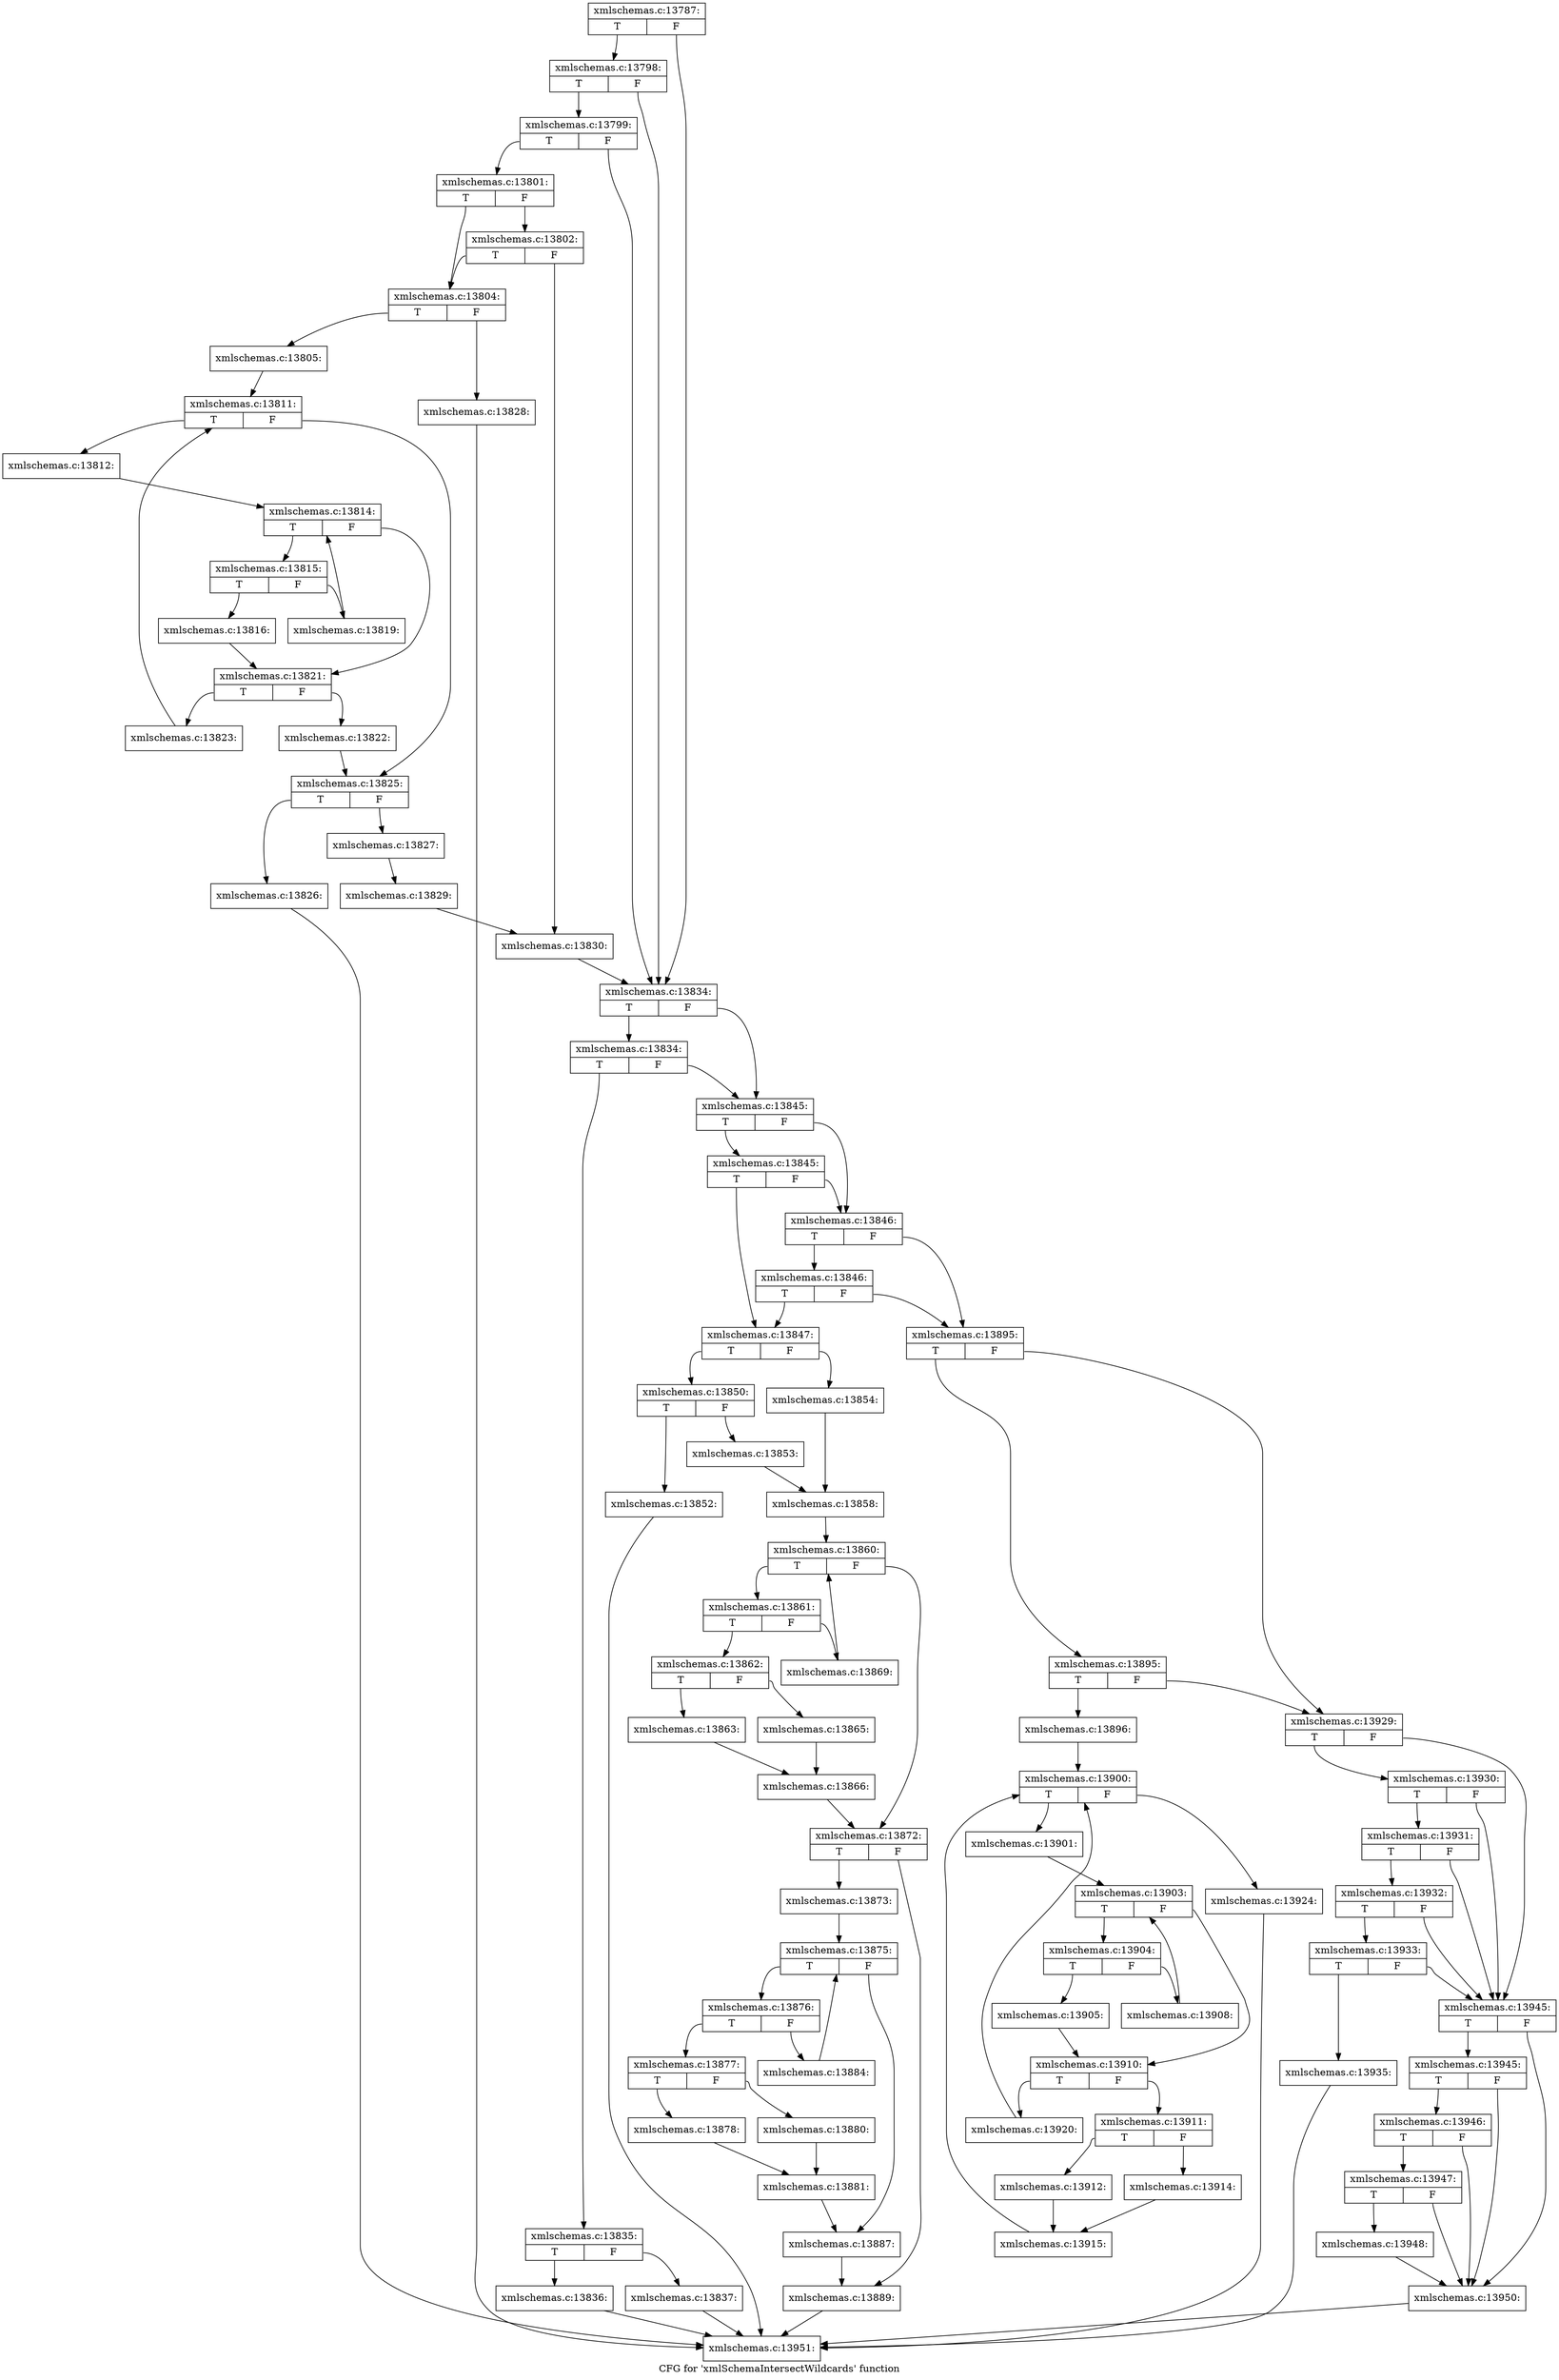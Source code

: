 digraph "CFG for 'xmlSchemaIntersectWildcards' function" {
	label="CFG for 'xmlSchemaIntersectWildcards' function";

	Node0x5105220 [shape=record,label="{xmlschemas.c:13787:|{<s0>T|<s1>F}}"];
	Node0x5105220:s0 -> Node0x5106ae0;
	Node0x5105220:s1 -> Node0x5106a10;
	Node0x5106ae0 [shape=record,label="{xmlschemas.c:13798:|{<s0>T|<s1>F}}"];
	Node0x5106ae0:s0 -> Node0x5106a60;
	Node0x5106ae0:s1 -> Node0x5106a10;
	Node0x5106a60 [shape=record,label="{xmlschemas.c:13799:|{<s0>T|<s1>F}}"];
	Node0x5106a60:s0 -> Node0x51069c0;
	Node0x5106a60:s1 -> Node0x5106a10;
	Node0x51069c0 [shape=record,label="{xmlschemas.c:13801:|{<s0>T|<s1>F}}"];
	Node0x51069c0:s0 -> Node0x51080d0;
	Node0x51069c0:s1 -> Node0x5108170;
	Node0x5108170 [shape=record,label="{xmlschemas.c:13802:|{<s0>T|<s1>F}}"];
	Node0x5108170:s0 -> Node0x51080d0;
	Node0x5108170:s1 -> Node0x5108120;
	Node0x51080d0 [shape=record,label="{xmlschemas.c:13804:|{<s0>T|<s1>F}}"];
	Node0x51080d0:s0 -> Node0x5108d50;
	Node0x51080d0:s1 -> Node0x5108df0;
	Node0x5108d50 [shape=record,label="{xmlschemas.c:13805:}"];
	Node0x5108d50 -> Node0x51097d0;
	Node0x51097d0 [shape=record,label="{xmlschemas.c:13811:|{<s0>T|<s1>F}}"];
	Node0x51097d0:s0 -> Node0x5109bc0;
	Node0x51097d0:s1 -> Node0x51099f0;
	Node0x5109bc0 [shape=record,label="{xmlschemas.c:13812:}"];
	Node0x5109bc0 -> Node0x5109fe0;
	Node0x5109fe0 [shape=record,label="{xmlschemas.c:13814:|{<s0>T|<s1>F}}"];
	Node0x5109fe0:s0 -> Node0x510a3d0;
	Node0x5109fe0:s1 -> Node0x510a200;
	Node0x510a3d0 [shape=record,label="{xmlschemas.c:13815:|{<s0>T|<s1>F}}"];
	Node0x510a3d0:s0 -> Node0x510a590;
	Node0x510a3d0:s1 -> Node0x510a5e0;
	Node0x510a590 [shape=record,label="{xmlschemas.c:13816:}"];
	Node0x510a590 -> Node0x510a200;
	Node0x510a5e0 [shape=record,label="{xmlschemas.c:13819:}"];
	Node0x510a5e0 -> Node0x5109fe0;
	Node0x510a200 [shape=record,label="{xmlschemas.c:13821:|{<s0>T|<s1>F}}"];
	Node0x510a200:s0 -> Node0x510b0d0;
	Node0x510a200:s1 -> Node0x510b080;
	Node0x510b080 [shape=record,label="{xmlschemas.c:13822:}"];
	Node0x510b080 -> Node0x51099f0;
	Node0x510b0d0 [shape=record,label="{xmlschemas.c:13823:}"];
	Node0x510b0d0 -> Node0x51097d0;
	Node0x51099f0 [shape=record,label="{xmlschemas.c:13825:|{<s0>T|<s1>F}}"];
	Node0x51099f0:s0 -> Node0x510b750;
	Node0x51099f0:s1 -> Node0x510b7a0;
	Node0x510b750 [shape=record,label="{xmlschemas.c:13826:}"];
	Node0x510b750 -> Node0x5105cd0;
	Node0x510b7a0 [shape=record,label="{xmlschemas.c:13827:}"];
	Node0x510b7a0 -> Node0x5108da0;
	Node0x5108df0 [shape=record,label="{xmlschemas.c:13828:}"];
	Node0x5108df0 -> Node0x5105cd0;
	Node0x5108da0 [shape=record,label="{xmlschemas.c:13829:}"];
	Node0x5108da0 -> Node0x5108120;
	Node0x5108120 [shape=record,label="{xmlschemas.c:13830:}"];
	Node0x5108120 -> Node0x5106a10;
	Node0x5106a10 [shape=record,label="{xmlschemas.c:13834:|{<s0>T|<s1>F}}"];
	Node0x5106a10:s0 -> Node0x510c0e0;
	Node0x5106a10:s1 -> Node0x510c090;
	Node0x510c0e0 [shape=record,label="{xmlschemas.c:13834:|{<s0>T|<s1>F}}"];
	Node0x510c0e0:s0 -> Node0x510c040;
	Node0x510c0e0:s1 -> Node0x510c090;
	Node0x510c040 [shape=record,label="{xmlschemas.c:13835:|{<s0>T|<s1>F}}"];
	Node0x510c040:s0 -> Node0x510ca30;
	Node0x510c040:s1 -> Node0x510ca80;
	Node0x510ca30 [shape=record,label="{xmlschemas.c:13836:}"];
	Node0x510ca30 -> Node0x5105cd0;
	Node0x510ca80 [shape=record,label="{xmlschemas.c:13837:}"];
	Node0x510ca80 -> Node0x5105cd0;
	Node0x510c090 [shape=record,label="{xmlschemas.c:13845:|{<s0>T|<s1>F}}"];
	Node0x510c090:s0 -> Node0x510d4d0;
	Node0x510c090:s1 -> Node0x510d450;
	Node0x510d4d0 [shape=record,label="{xmlschemas.c:13845:|{<s0>T|<s1>F}}"];
	Node0x510d4d0:s0 -> Node0x510d3b0;
	Node0x510d4d0:s1 -> Node0x510d450;
	Node0x510d450 [shape=record,label="{xmlschemas.c:13846:|{<s0>T|<s1>F}}"];
	Node0x510d450:s0 -> Node0x510dc40;
	Node0x510d450:s1 -> Node0x510d400;
	Node0x510dc40 [shape=record,label="{xmlschemas.c:13846:|{<s0>T|<s1>F}}"];
	Node0x510dc40:s0 -> Node0x510d3b0;
	Node0x510dc40:s1 -> Node0x510d400;
	Node0x510d3b0 [shape=record,label="{xmlschemas.c:13847:|{<s0>T|<s1>F}}"];
	Node0x510d3b0:s0 -> Node0x510e6d0;
	Node0x510d3b0:s1 -> Node0x510e770;
	Node0x510e6d0 [shape=record,label="{xmlschemas.c:13850:|{<s0>T|<s1>F}}"];
	Node0x510e6d0:s0 -> Node0x510ef70;
	Node0x510e6d0:s1 -> Node0x510efc0;
	Node0x510ef70 [shape=record,label="{xmlschemas.c:13852:}"];
	Node0x510ef70 -> Node0x5105cd0;
	Node0x510efc0 [shape=record,label="{xmlschemas.c:13853:}"];
	Node0x510efc0 -> Node0x510e720;
	Node0x510e770 [shape=record,label="{xmlschemas.c:13854:}"];
	Node0x510e770 -> Node0x510e720;
	Node0x510e720 [shape=record,label="{xmlschemas.c:13858:}"];
	Node0x510e720 -> Node0x510ff20;
	Node0x510ff20 [shape=record,label="{xmlschemas.c:13860:|{<s0>T|<s1>F}}"];
	Node0x510ff20:s0 -> Node0x5110310;
	Node0x510ff20:s1 -> Node0x5110140;
	Node0x5110310 [shape=record,label="{xmlschemas.c:13861:|{<s0>T|<s1>F}}"];
	Node0x5110310:s0 -> Node0x51104d0;
	Node0x5110310:s1 -> Node0x5110520;
	Node0x51104d0 [shape=record,label="{xmlschemas.c:13862:|{<s0>T|<s1>F}}"];
	Node0x51104d0:s0 -> Node0x5110930;
	Node0x51104d0:s1 -> Node0x51109d0;
	Node0x5110930 [shape=record,label="{xmlschemas.c:13863:}"];
	Node0x5110930 -> Node0x5110980;
	Node0x51109d0 [shape=record,label="{xmlschemas.c:13865:}"];
	Node0x51109d0 -> Node0x5110980;
	Node0x5110980 [shape=record,label="{xmlschemas.c:13866:}"];
	Node0x5110980 -> Node0x5110140;
	Node0x5110520 [shape=record,label="{xmlschemas.c:13869:}"];
	Node0x5110520 -> Node0x510ff20;
	Node0x5110140 [shape=record,label="{xmlschemas.c:13872:|{<s0>T|<s1>F}}"];
	Node0x5110140:s0 -> Node0x5111cc0;
	Node0x5110140:s1 -> Node0x5111d10;
	Node0x5111cc0 [shape=record,label="{xmlschemas.c:13873:}"];
	Node0x5111cc0 -> Node0x51123b0;
	Node0x51123b0 [shape=record,label="{xmlschemas.c:13875:|{<s0>T|<s1>F}}"];
	Node0x51123b0:s0 -> Node0x51127a0;
	Node0x51123b0:s1 -> Node0x51125d0;
	Node0x51127a0 [shape=record,label="{xmlschemas.c:13876:|{<s0>T|<s1>F}}"];
	Node0x51127a0:s0 -> Node0x5112960;
	Node0x51127a0:s1 -> Node0x51129b0;
	Node0x5112960 [shape=record,label="{xmlschemas.c:13877:|{<s0>T|<s1>F}}"];
	Node0x5112960:s0 -> Node0x5112e20;
	Node0x5112960:s1 -> Node0x5112ec0;
	Node0x5112e20 [shape=record,label="{xmlschemas.c:13878:}"];
	Node0x5112e20 -> Node0x5112e70;
	Node0x5112ec0 [shape=record,label="{xmlschemas.c:13880:}"];
	Node0x5112ec0 -> Node0x5112e70;
	Node0x5112e70 [shape=record,label="{xmlschemas.c:13881:}"];
	Node0x5112e70 -> Node0x51125d0;
	Node0x51129b0 [shape=record,label="{xmlschemas.c:13884:}"];
	Node0x51129b0 -> Node0x51123b0;
	Node0x51125d0 [shape=record,label="{xmlschemas.c:13887:}"];
	Node0x51125d0 -> Node0x5111d10;
	Node0x5111d10 [shape=record,label="{xmlschemas.c:13889:}"];
	Node0x5111d10 -> Node0x5105cd0;
	Node0x510d400 [shape=record,label="{xmlschemas.c:13895:|{<s0>T|<s1>F}}"];
	Node0x510d400:s0 -> Node0x5114570;
	Node0x510d400:s1 -> Node0x5114520;
	Node0x5114570 [shape=record,label="{xmlschemas.c:13895:|{<s0>T|<s1>F}}"];
	Node0x5114570:s0 -> Node0x51144d0;
	Node0x5114570:s1 -> Node0x5114520;
	Node0x51144d0 [shape=record,label="{xmlschemas.c:13896:}"];
	Node0x51144d0 -> Node0x5115370;
	Node0x5115370 [shape=record,label="{xmlschemas.c:13900:|{<s0>T|<s1>F}}"];
	Node0x5115370:s0 -> Node0x5115760;
	Node0x5115370:s1 -> Node0x5115590;
	Node0x5115760 [shape=record,label="{xmlschemas.c:13901:}"];
	Node0x5115760 -> Node0x5115b80;
	Node0x5115b80 [shape=record,label="{xmlschemas.c:13903:|{<s0>T|<s1>F}}"];
	Node0x5115b80:s0 -> Node0x5115f70;
	Node0x5115b80:s1 -> Node0x5115da0;
	Node0x5115f70 [shape=record,label="{xmlschemas.c:13904:|{<s0>T|<s1>F}}"];
	Node0x5115f70:s0 -> Node0x5116130;
	Node0x5115f70:s1 -> Node0x5116180;
	Node0x5116130 [shape=record,label="{xmlschemas.c:13905:}"];
	Node0x5116130 -> Node0x5115da0;
	Node0x5116180 [shape=record,label="{xmlschemas.c:13908:}"];
	Node0x5116180 -> Node0x5115b80;
	Node0x5115da0 [shape=record,label="{xmlschemas.c:13910:|{<s0>T|<s1>F}}"];
	Node0x5115da0:s0 -> Node0x5116c70;
	Node0x5115da0:s1 -> Node0x5116c20;
	Node0x5116c20 [shape=record,label="{xmlschemas.c:13911:|{<s0>T|<s1>F}}"];
	Node0x5116c20:s0 -> Node0x5116f70;
	Node0x5116c20:s1 -> Node0x5117010;
	Node0x5116f70 [shape=record,label="{xmlschemas.c:13912:}"];
	Node0x5116f70 -> Node0x5116fc0;
	Node0x5117010 [shape=record,label="{xmlschemas.c:13914:}"];
	Node0x5117010 -> Node0x5116fc0;
	Node0x5116fc0 [shape=record,label="{xmlschemas.c:13915:}"];
	Node0x5116fc0 -> Node0x5115370;
	Node0x5116c70 [shape=record,label="{xmlschemas.c:13920:}"];
	Node0x5116c70 -> Node0x5115370;
	Node0x5115590 [shape=record,label="{xmlschemas.c:13924:}"];
	Node0x5115590 -> Node0x5105cd0;
	Node0x5114520 [shape=record,label="{xmlschemas.c:13929:|{<s0>T|<s1>F}}"];
	Node0x5114520:s0 -> Node0x5118bc0;
	Node0x5114520:s1 -> Node0x51189f0;
	Node0x5118bc0 [shape=record,label="{xmlschemas.c:13930:|{<s0>T|<s1>F}}"];
	Node0x5118bc0:s0 -> Node0x5118b40;
	Node0x5118bc0:s1 -> Node0x51189f0;
	Node0x5118b40 [shape=record,label="{xmlschemas.c:13931:|{<s0>T|<s1>F}}"];
	Node0x5118b40:s0 -> Node0x5118ac0;
	Node0x5118b40:s1 -> Node0x51189f0;
	Node0x5118ac0 [shape=record,label="{xmlschemas.c:13932:|{<s0>T|<s1>F}}"];
	Node0x5118ac0:s0 -> Node0x5118a40;
	Node0x5118ac0:s1 -> Node0x51189f0;
	Node0x5118a40 [shape=record,label="{xmlschemas.c:13933:|{<s0>T|<s1>F}}"];
	Node0x5118a40:s0 -> Node0x51189a0;
	Node0x5118a40:s1 -> Node0x51189f0;
	Node0x51189a0 [shape=record,label="{xmlschemas.c:13935:}"];
	Node0x51189a0 -> Node0x5105cd0;
	Node0x51189f0 [shape=record,label="{xmlschemas.c:13945:|{<s0>T|<s1>F}}"];
	Node0x51189f0:s0 -> Node0x511ada0;
	Node0x51189f0:s1 -> Node0x511ac50;
	Node0x511ada0 [shape=record,label="{xmlschemas.c:13945:|{<s0>T|<s1>F}}"];
	Node0x511ada0:s0 -> Node0x511ad20;
	Node0x511ada0:s1 -> Node0x511ac50;
	Node0x511ad20 [shape=record,label="{xmlschemas.c:13946:|{<s0>T|<s1>F}}"];
	Node0x511ad20:s0 -> Node0x511aca0;
	Node0x511ad20:s1 -> Node0x511ac50;
	Node0x511aca0 [shape=record,label="{xmlschemas.c:13947:|{<s0>T|<s1>F}}"];
	Node0x511aca0:s0 -> Node0x511ac00;
	Node0x511aca0:s1 -> Node0x511ac50;
	Node0x511ac00 [shape=record,label="{xmlschemas.c:13948:}"];
	Node0x511ac00 -> Node0x511ac50;
	Node0x511ac50 [shape=record,label="{xmlschemas.c:13950:}"];
	Node0x511ac50 -> Node0x5105cd0;
	Node0x5105cd0 [shape=record,label="{xmlschemas.c:13951:}"];
}
